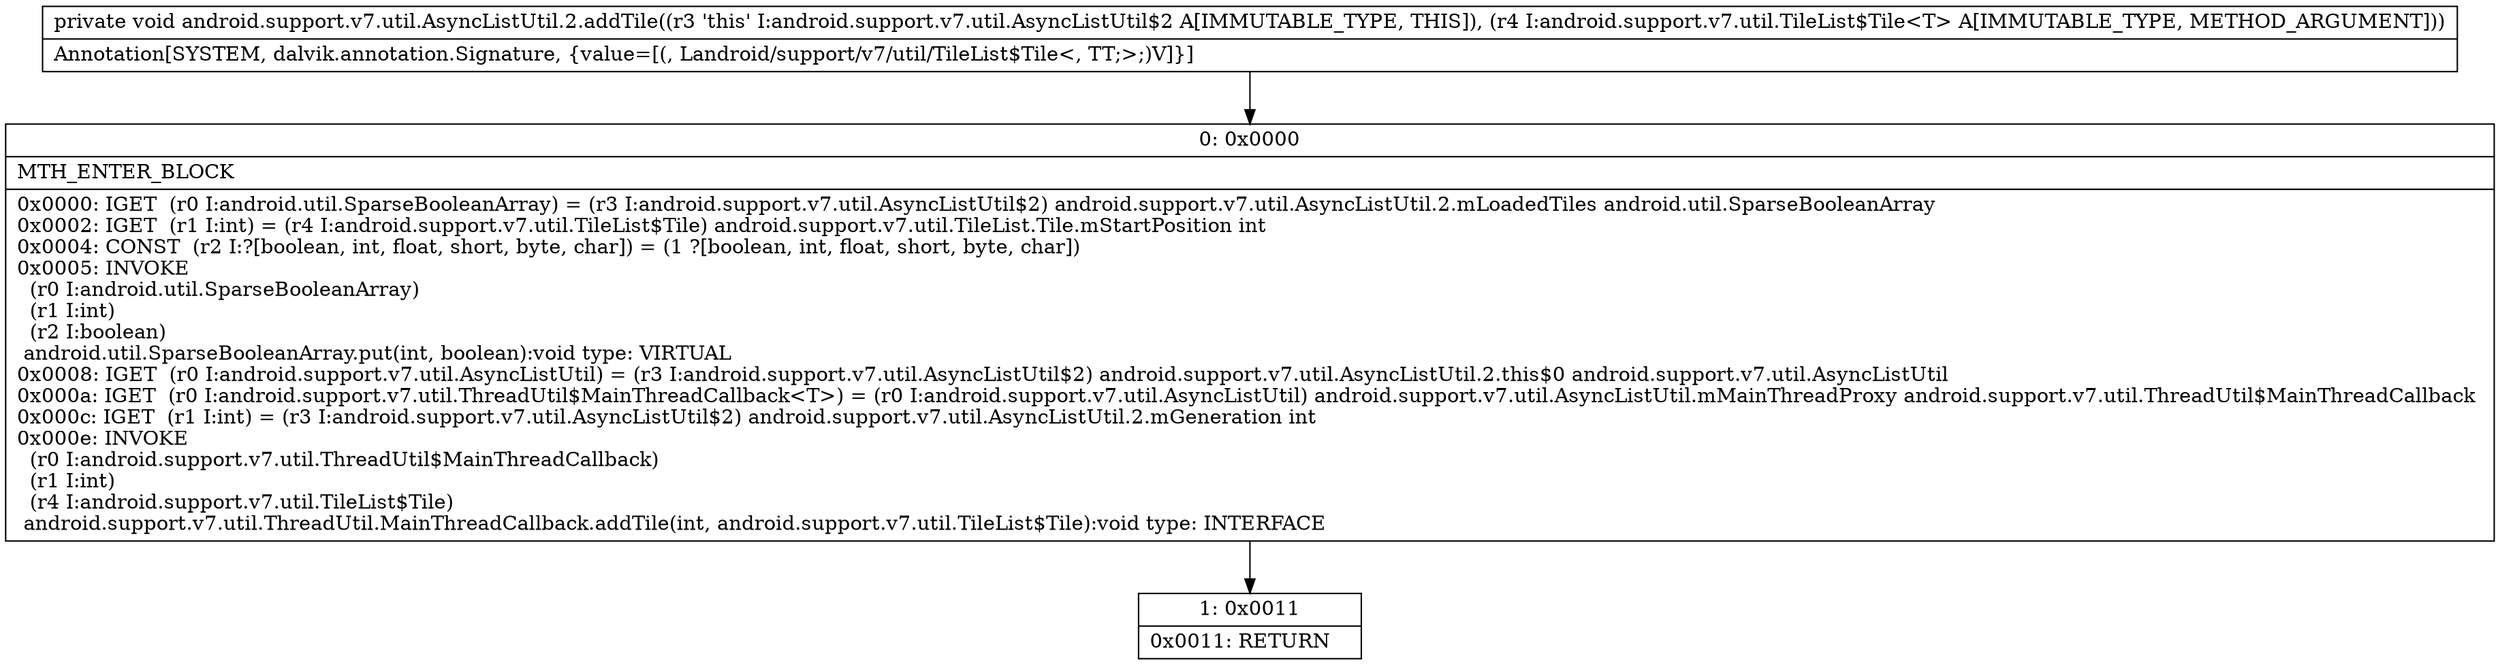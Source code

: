 digraph "CFG forandroid.support.v7.util.AsyncListUtil.2.addTile(Landroid\/support\/v7\/util\/TileList$Tile;)V" {
Node_0 [shape=record,label="{0\:\ 0x0000|MTH_ENTER_BLOCK\l|0x0000: IGET  (r0 I:android.util.SparseBooleanArray) = (r3 I:android.support.v7.util.AsyncListUtil$2) android.support.v7.util.AsyncListUtil.2.mLoadedTiles android.util.SparseBooleanArray \l0x0002: IGET  (r1 I:int) = (r4 I:android.support.v7.util.TileList$Tile) android.support.v7.util.TileList.Tile.mStartPosition int \l0x0004: CONST  (r2 I:?[boolean, int, float, short, byte, char]) = (1 ?[boolean, int, float, short, byte, char]) \l0x0005: INVOKE  \l  (r0 I:android.util.SparseBooleanArray)\l  (r1 I:int)\l  (r2 I:boolean)\l android.util.SparseBooleanArray.put(int, boolean):void type: VIRTUAL \l0x0008: IGET  (r0 I:android.support.v7.util.AsyncListUtil) = (r3 I:android.support.v7.util.AsyncListUtil$2) android.support.v7.util.AsyncListUtil.2.this$0 android.support.v7.util.AsyncListUtil \l0x000a: IGET  (r0 I:android.support.v7.util.ThreadUtil$MainThreadCallback\<T\>) = (r0 I:android.support.v7.util.AsyncListUtil) android.support.v7.util.AsyncListUtil.mMainThreadProxy android.support.v7.util.ThreadUtil$MainThreadCallback \l0x000c: IGET  (r1 I:int) = (r3 I:android.support.v7.util.AsyncListUtil$2) android.support.v7.util.AsyncListUtil.2.mGeneration int \l0x000e: INVOKE  \l  (r0 I:android.support.v7.util.ThreadUtil$MainThreadCallback)\l  (r1 I:int)\l  (r4 I:android.support.v7.util.TileList$Tile)\l android.support.v7.util.ThreadUtil.MainThreadCallback.addTile(int, android.support.v7.util.TileList$Tile):void type: INTERFACE \l}"];
Node_1 [shape=record,label="{1\:\ 0x0011|0x0011: RETURN   \l}"];
MethodNode[shape=record,label="{private void android.support.v7.util.AsyncListUtil.2.addTile((r3 'this' I:android.support.v7.util.AsyncListUtil$2 A[IMMUTABLE_TYPE, THIS]), (r4 I:android.support.v7.util.TileList$Tile\<T\> A[IMMUTABLE_TYPE, METHOD_ARGUMENT]))  | Annotation[SYSTEM, dalvik.annotation.Signature, \{value=[(, Landroid\/support\/v7\/util\/TileList$Tile\<, TT;\>;)V]\}]\l}"];
MethodNode -> Node_0;
Node_0 -> Node_1;
}

